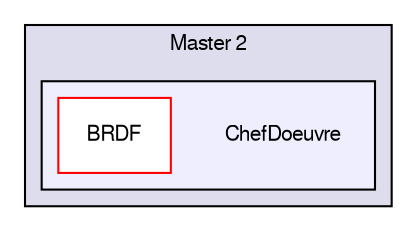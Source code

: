 digraph "ChefDoeuvre" {
  compound=true
  node [ fontsize="10", fontname="FreeSans"];
  edge [ labelfontsize="10", labelfontname="FreeSans"];
  subgraph clusterdir_452604795ed7752f31dcb6252b095c74 {
    graph [ bgcolor="#ddddee", pencolor="black", label="Master 2" fontname="FreeSans", fontsize="10", URL="dir_452604795ed7752f31dcb6252b095c74.html"]
  subgraph clusterdir_7548bfa56b02e725d55e917a23ed9dd8 {
    graph [ bgcolor="#eeeeff", pencolor="black", label="" URL="dir_7548bfa56b02e725d55e917a23ed9dd8.html"];
    dir_7548bfa56b02e725d55e917a23ed9dd8 [shape=plaintext label="ChefDoeuvre"];
    dir_21941152f362180a1e2cc67c901f0189 [shape=box label="BRDF" color="red" fillcolor="white" style="filled" URL="dir_21941152f362180a1e2cc67c901f0189.html"];
  }
  }
}
